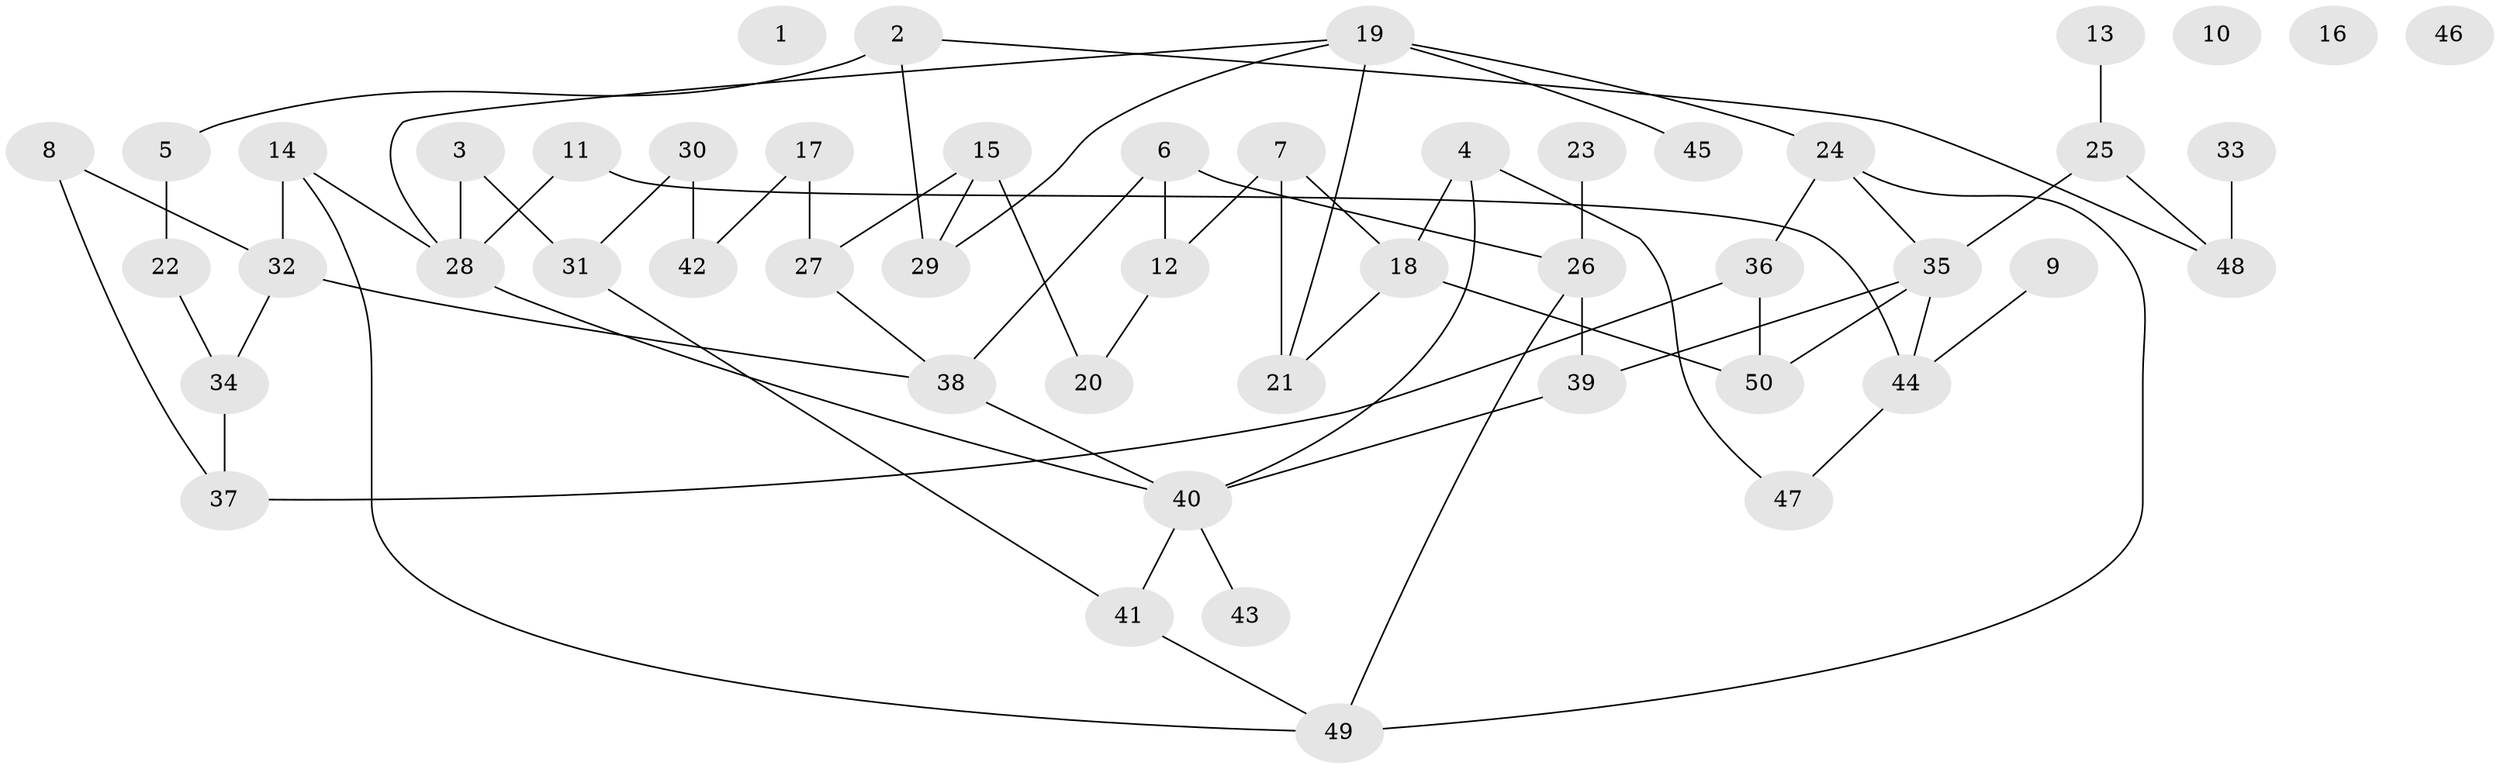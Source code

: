 // Generated by graph-tools (version 1.1) at 2025/25/03/09/25 03:25:20]
// undirected, 50 vertices, 66 edges
graph export_dot {
graph [start="1"]
  node [color=gray90,style=filled];
  1;
  2;
  3;
  4;
  5;
  6;
  7;
  8;
  9;
  10;
  11;
  12;
  13;
  14;
  15;
  16;
  17;
  18;
  19;
  20;
  21;
  22;
  23;
  24;
  25;
  26;
  27;
  28;
  29;
  30;
  31;
  32;
  33;
  34;
  35;
  36;
  37;
  38;
  39;
  40;
  41;
  42;
  43;
  44;
  45;
  46;
  47;
  48;
  49;
  50;
  2 -- 5;
  2 -- 29;
  2 -- 48;
  3 -- 28;
  3 -- 31;
  4 -- 18;
  4 -- 40;
  4 -- 47;
  5 -- 22;
  6 -- 12;
  6 -- 26;
  6 -- 38;
  7 -- 12;
  7 -- 18;
  7 -- 21;
  8 -- 32;
  8 -- 37;
  9 -- 44;
  11 -- 28;
  11 -- 44;
  12 -- 20;
  13 -- 25;
  14 -- 28;
  14 -- 32;
  14 -- 49;
  15 -- 20;
  15 -- 27;
  15 -- 29;
  17 -- 27;
  17 -- 42;
  18 -- 21;
  18 -- 50;
  19 -- 21;
  19 -- 24;
  19 -- 28;
  19 -- 29;
  19 -- 45;
  22 -- 34;
  23 -- 26;
  24 -- 35;
  24 -- 36;
  24 -- 49;
  25 -- 35;
  25 -- 48;
  26 -- 39;
  26 -- 49;
  27 -- 38;
  28 -- 40;
  30 -- 31;
  30 -- 42;
  31 -- 41;
  32 -- 34;
  32 -- 38;
  33 -- 48;
  34 -- 37;
  35 -- 39;
  35 -- 44;
  35 -- 50;
  36 -- 37;
  36 -- 50;
  38 -- 40;
  39 -- 40;
  40 -- 41;
  40 -- 43;
  41 -- 49;
  44 -- 47;
}
